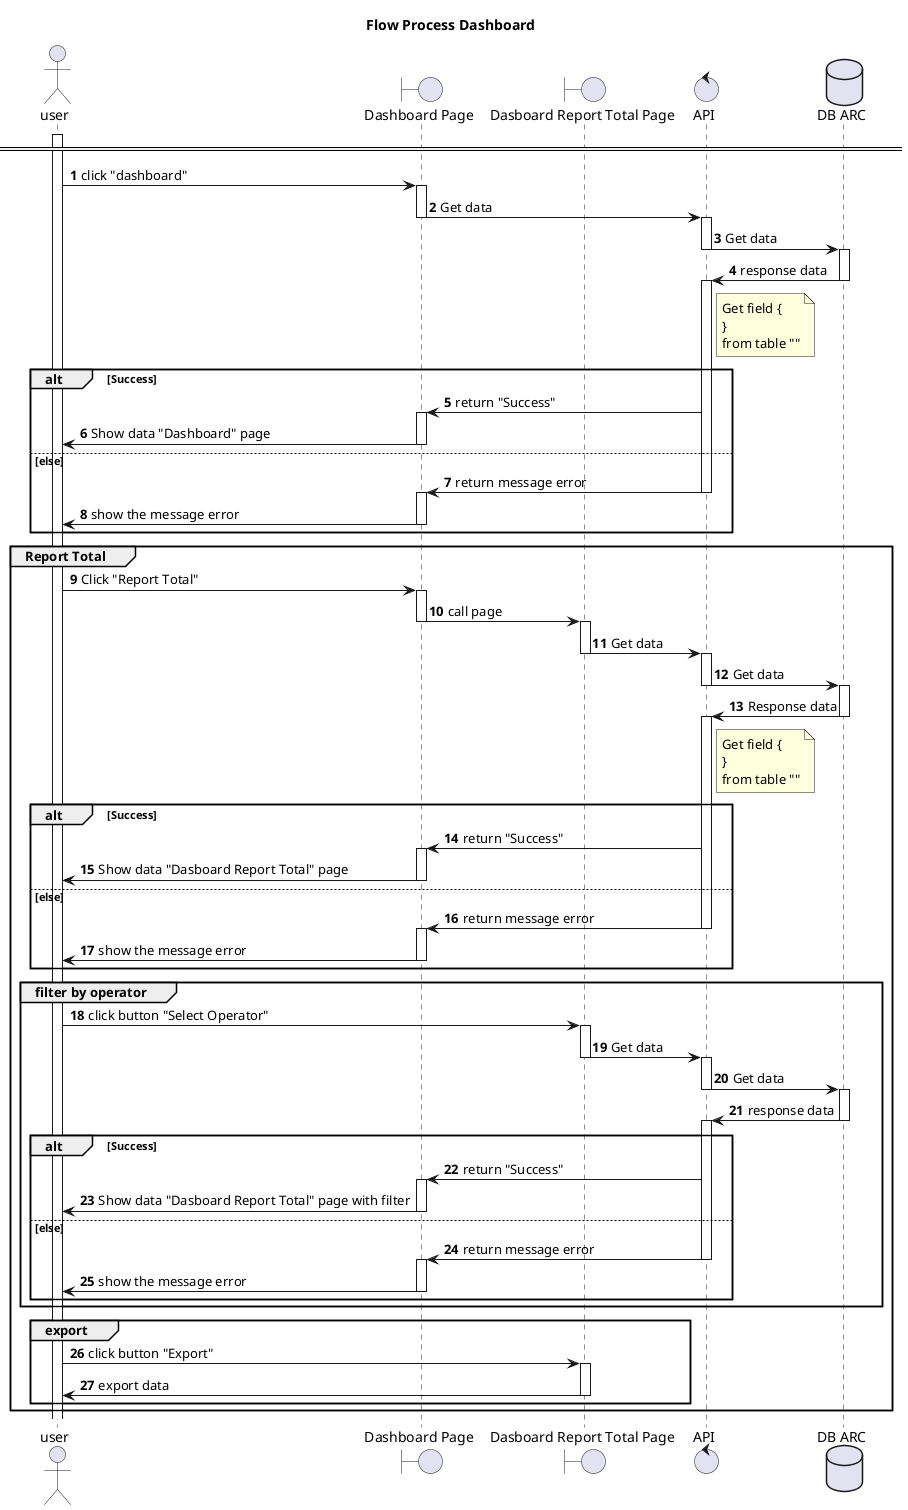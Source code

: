 @startuml arc
title "Flow Process Dashboard"

actor user
boundary "Dashboard Page" as dashboard
boundary "Dasboard Report Total Page" as dashboard_report_total
control "API" as api
database "DB ARC" as arc

autonumber

====
activate user
user -> dashboard : click "dashboard"
activate dashboard
dashboard -> api : Get data
deactivate dashboard
activate api
api -> arc : Get data
deactivate api
activate arc
api <- arc : response data
note right of api
    Get field {
    }
    from table ""
endnote
deactivate arc
activate api
alt Success
    dashboard  <- api : return "Success"
    activate dashboard
    user <- dashboard  : Show data "Dashboard" page
    deactivate dashboard
else else
    dashboard  <- api : return message error
    deactivate api
    activate dashboard
    user <- dashboard  : show the message error
    deactivate dashboard
end
deactivate api

group Report Total
    user -> dashboard : Click "Report Total"
    activate dashboard
    dashboard -> dashboard_report_total :  call page
    deactivate dashboard
    activate dashboard_report_total
    dashboard_report_total -> api : Get data
    deactivate dashboard_report_total
    activate api
    api -> arc : Get data
    deactivate api
    activate arc
    api <- arc : Response data
    note right of api
        Get field {
        }
        from table ""
    endnote
    deactivate arc
    activate api
    alt Success
        dashboard  <- api : return "Success"
        activate dashboard
        user <- dashboard  : Show data "Dasboard Report Total" page
        deactivate dashboard
    else else
        dashboard  <- api : return message error
        deactivate api
        activate dashboard
        user <- dashboard  : show the message error
        deactivate dashboard
    end
    deactivate api

    group filter by operator
        user -> dashboard_report_total : click button "Select Operator"
        activate dashboard_report_total
        dashboard_report_total -> api : Get data
        deactivate dashboard_report_total
        activate api
        api -> arc : Get data
        deactivate api
        activate arc
        api <- arc : response data
        deactivate arc
        activate api
        alt Success
            dashboard  <- api : return "Success"
            activate dashboard
            user <- dashboard  : Show data "Dasboard Report Total" page with filter
            deactivate dashboard
        else else
            dashboard  <- api : return message error
            deactivate api
            activate dashboard
            user <- dashboard  : show the message error
            deactivate dashboard
        end
        deactivate api
    end
    group export
    user -> dashboard_report_total : click button "Export"
    activate dashboard_report_total
    user <- dashboard_report_total : export data
    deactivate dashboard_report_total
    end
end
@enduml